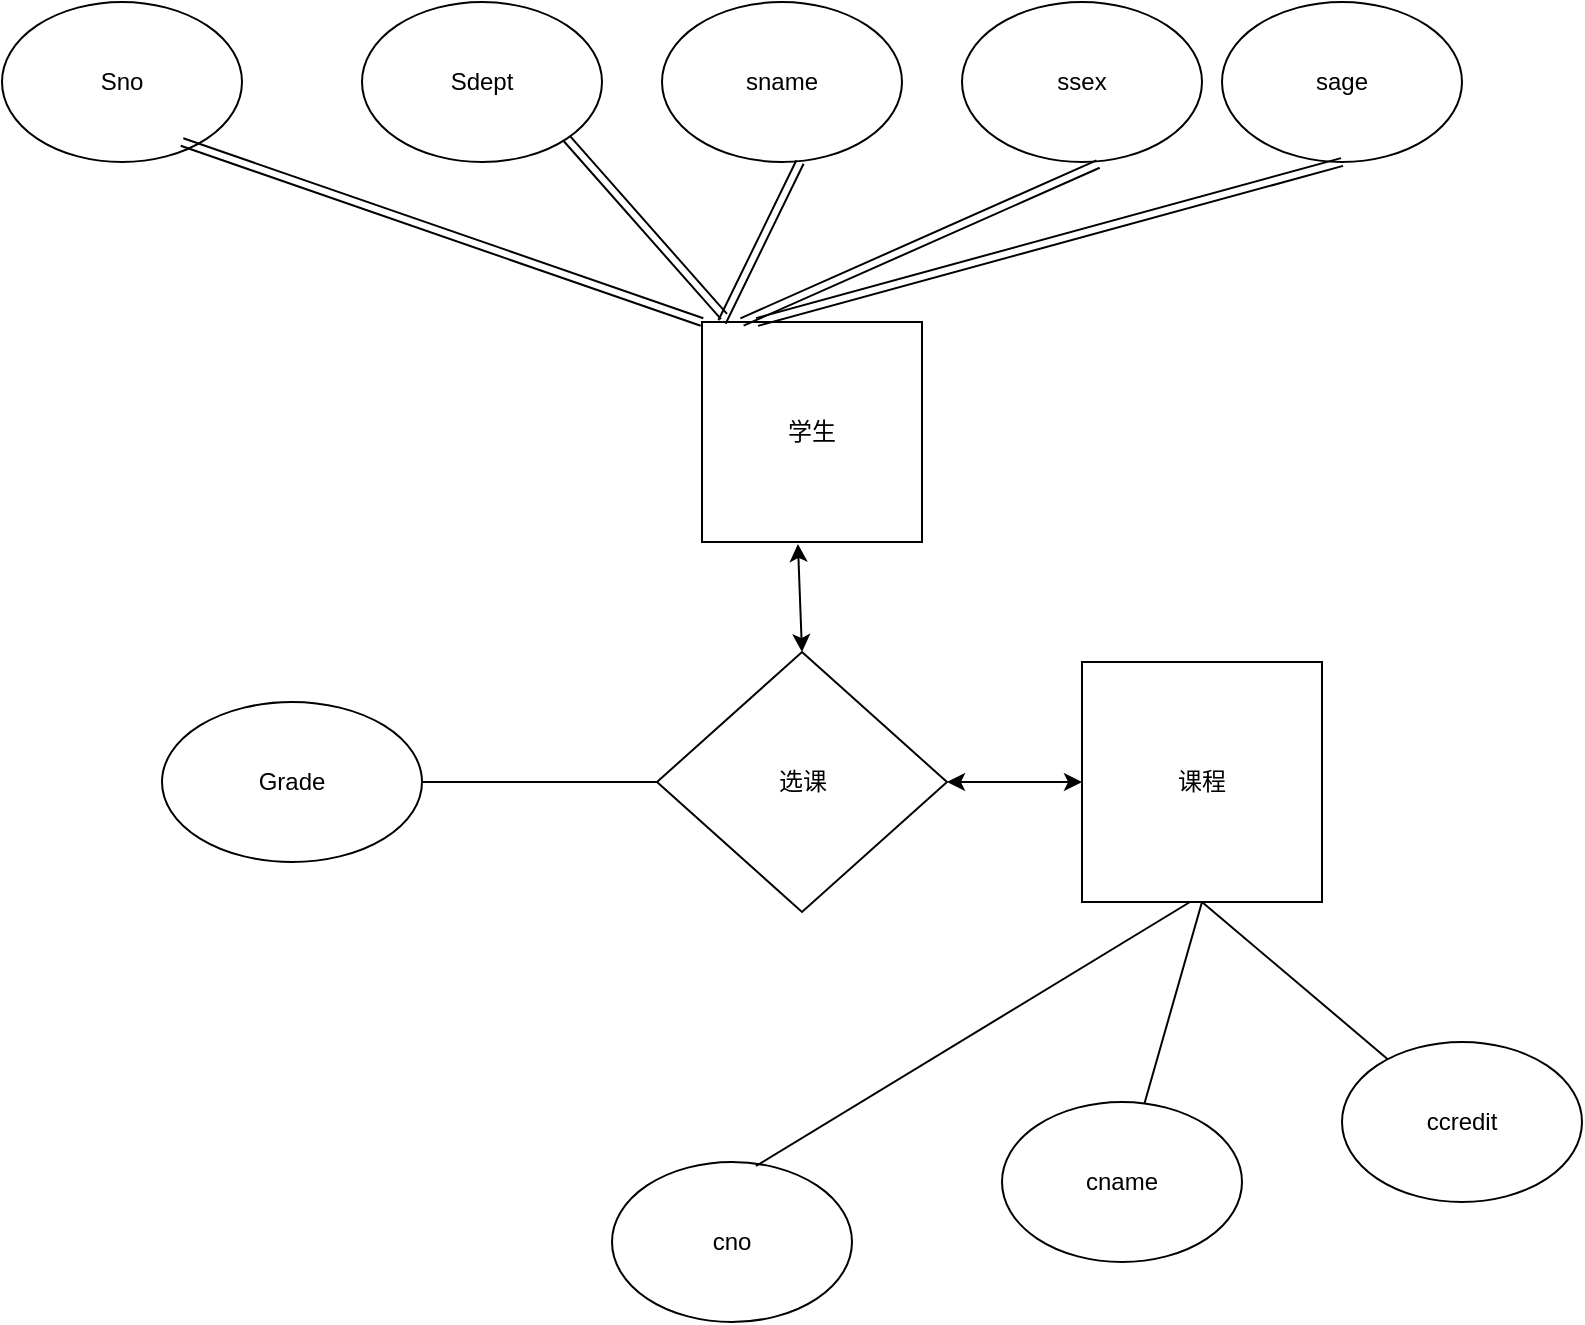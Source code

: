 <mxfile version="15.9.4" type="github">
  <diagram id="xH8kfB0Xk62YLJ0sF7xA" name="Page-1">
    <mxGraphModel dx="1346" dy="765" grid="1" gridSize="10" guides="1" tooltips="1" connect="1" arrows="1" fold="1" page="1" pageScale="1" pageWidth="850" pageHeight="1100" math="0" shadow="0">
      <root>
        <mxCell id="0" />
        <mxCell id="1" parent="0" />
        <mxCell id="dv8xncICuxNhniZZaGz1-1" value="Sno" style="ellipse;whiteSpace=wrap;html=1;" vertex="1" parent="1">
          <mxGeometry x="60" y="110" width="120" height="80" as="geometry" />
        </mxCell>
        <mxCell id="dv8xncICuxNhniZZaGz1-2" value="sname" style="ellipse;whiteSpace=wrap;html=1;" vertex="1" parent="1">
          <mxGeometry x="390" y="110" width="120" height="80" as="geometry" />
        </mxCell>
        <mxCell id="dv8xncICuxNhniZZaGz1-3" value="ssex" style="ellipse;whiteSpace=wrap;html=1;" vertex="1" parent="1">
          <mxGeometry x="540" y="110" width="120" height="80" as="geometry" />
        </mxCell>
        <mxCell id="dv8xncICuxNhniZZaGz1-4" value="sage" style="ellipse;whiteSpace=wrap;html=1;" vertex="1" parent="1">
          <mxGeometry x="670" y="110" width="120" height="80" as="geometry" />
        </mxCell>
        <mxCell id="dv8xncICuxNhniZZaGz1-5" value="Sdept" style="ellipse;whiteSpace=wrap;html=1;" vertex="1" parent="1">
          <mxGeometry x="240" y="110" width="120" height="80" as="geometry" />
        </mxCell>
        <mxCell id="dv8xncICuxNhniZZaGz1-8" value="学生" style="whiteSpace=wrap;html=1;aspect=fixed;" vertex="1" parent="1">
          <mxGeometry x="410" y="270" width="110" height="110" as="geometry" />
        </mxCell>
        <mxCell id="dv8xncICuxNhniZZaGz1-11" value="" style="endArrow=classic;startArrow=classic;html=1;rounded=0;exitX=0.5;exitY=0;exitDx=0;exitDy=0;entryX=0.436;entryY=1.009;entryDx=0;entryDy=0;entryPerimeter=0;" edge="1" parent="1" source="dv8xncICuxNhniZZaGz1-17" target="dv8xncICuxNhniZZaGz1-8">
          <mxGeometry width="50" height="50" relative="1" as="geometry">
            <mxPoint x="340" y="410" as="sourcePoint" />
            <mxPoint x="460" y="390" as="targetPoint" />
          </mxGeometry>
        </mxCell>
        <mxCell id="dv8xncICuxNhniZZaGz1-12" value="" style="shape=link;html=1;rounded=0;entryX=0;entryY=0;entryDx=0;entryDy=0;" edge="1" parent="1" target="dv8xncICuxNhniZZaGz1-8">
          <mxGeometry width="100" relative="1" as="geometry">
            <mxPoint x="150" y="180" as="sourcePoint" />
            <mxPoint x="250" y="180" as="targetPoint" />
          </mxGeometry>
        </mxCell>
        <mxCell id="dv8xncICuxNhniZZaGz1-13" value="" style="shape=link;html=1;rounded=0;exitX=1;exitY=1;exitDx=0;exitDy=0;entryX=0.1;entryY=-0.025;entryDx=0;entryDy=0;entryPerimeter=0;" edge="1" parent="1" source="dv8xncICuxNhniZZaGz1-5" target="dv8xncICuxNhniZZaGz1-8">
          <mxGeometry width="100" relative="1" as="geometry">
            <mxPoint x="530" y="390" as="sourcePoint" />
            <mxPoint x="630" y="390" as="targetPoint" />
          </mxGeometry>
        </mxCell>
        <mxCell id="dv8xncICuxNhniZZaGz1-14" value="" style="shape=link;html=1;rounded=0;entryX=0.575;entryY=1;entryDx=0;entryDy=0;entryPerimeter=0;" edge="1" parent="1" target="dv8xncICuxNhniZZaGz1-2">
          <mxGeometry width="100" relative="1" as="geometry">
            <mxPoint x="420" y="270" as="sourcePoint" />
            <mxPoint x="630" y="390" as="targetPoint" />
          </mxGeometry>
        </mxCell>
        <mxCell id="dv8xncICuxNhniZZaGz1-15" value="" style="shape=link;html=1;rounded=0;entryX=0.567;entryY=1.013;entryDx=0;entryDy=0;entryPerimeter=0;" edge="1" parent="1" target="dv8xncICuxNhniZZaGz1-3">
          <mxGeometry width="100" relative="1" as="geometry">
            <mxPoint x="430" y="270" as="sourcePoint" />
            <mxPoint x="630" y="390" as="targetPoint" />
          </mxGeometry>
        </mxCell>
        <mxCell id="dv8xncICuxNhniZZaGz1-16" value="" style="shape=link;html=1;rounded=0;entryX=0.5;entryY=1;entryDx=0;entryDy=0;exitX=0.25;exitY=0;exitDx=0;exitDy=0;" edge="1" parent="1" source="dv8xncICuxNhniZZaGz1-8" target="dv8xncICuxNhniZZaGz1-4">
          <mxGeometry width="100" relative="1" as="geometry">
            <mxPoint x="530" y="390" as="sourcePoint" />
            <mxPoint x="630" y="390" as="targetPoint" />
          </mxGeometry>
        </mxCell>
        <mxCell id="dv8xncICuxNhniZZaGz1-17" value="选课" style="rhombus;whiteSpace=wrap;html=1;" vertex="1" parent="1">
          <mxGeometry x="387.5" y="435" width="145" height="130" as="geometry" />
        </mxCell>
        <mxCell id="dv8xncICuxNhniZZaGz1-20" value="Grade" style="ellipse;whiteSpace=wrap;html=1;" vertex="1" parent="1">
          <mxGeometry x="140" y="460" width="130" height="80" as="geometry" />
        </mxCell>
        <mxCell id="dv8xncICuxNhniZZaGz1-24" value="" style="endArrow=none;html=1;rounded=0;exitX=0;exitY=0.5;exitDx=0;exitDy=0;entryX=1;entryY=0.5;entryDx=0;entryDy=0;" edge="1" parent="1" source="dv8xncICuxNhniZZaGz1-17" target="dv8xncICuxNhniZZaGz1-20">
          <mxGeometry width="50" height="50" relative="1" as="geometry">
            <mxPoint x="550" y="420" as="sourcePoint" />
            <mxPoint x="600" y="370" as="targetPoint" />
          </mxGeometry>
        </mxCell>
        <mxCell id="dv8xncICuxNhniZZaGz1-26" value="" style="endArrow=classic;startArrow=classic;html=1;rounded=0;exitX=1;exitY=0.5;exitDx=0;exitDy=0;" edge="1" parent="1" source="dv8xncICuxNhniZZaGz1-17" target="dv8xncICuxNhniZZaGz1-27">
          <mxGeometry width="50" height="50" relative="1" as="geometry">
            <mxPoint x="550" y="420" as="sourcePoint" />
            <mxPoint x="600" y="370" as="targetPoint" />
          </mxGeometry>
        </mxCell>
        <mxCell id="dv8xncICuxNhniZZaGz1-27" value="课程" style="whiteSpace=wrap;html=1;aspect=fixed;" vertex="1" parent="1">
          <mxGeometry x="600" y="440" width="120" height="120" as="geometry" />
        </mxCell>
        <mxCell id="dv8xncICuxNhniZZaGz1-28" value="cno" style="ellipse;whiteSpace=wrap;html=1;" vertex="1" parent="1">
          <mxGeometry x="365" y="690" width="120" height="80" as="geometry" />
        </mxCell>
        <mxCell id="dv8xncICuxNhniZZaGz1-29" value="cname" style="ellipse;whiteSpace=wrap;html=1;" vertex="1" parent="1">
          <mxGeometry x="560" y="660" width="120" height="80" as="geometry" />
        </mxCell>
        <mxCell id="dv8xncICuxNhniZZaGz1-30" value="ccredit" style="ellipse;whiteSpace=wrap;html=1;" vertex="1" parent="1">
          <mxGeometry x="730" y="630" width="120" height="80" as="geometry" />
        </mxCell>
        <mxCell id="dv8xncICuxNhniZZaGz1-31" value="" style="endArrow=none;html=1;rounded=0;exitX=0.45;exitY=1;exitDx=0;exitDy=0;exitPerimeter=0;entryX=0.6;entryY=0.025;entryDx=0;entryDy=0;entryPerimeter=0;" edge="1" parent="1" source="dv8xncICuxNhniZZaGz1-27" target="dv8xncICuxNhniZZaGz1-28">
          <mxGeometry width="50" height="50" relative="1" as="geometry">
            <mxPoint x="550" y="420" as="sourcePoint" />
            <mxPoint x="600" y="370" as="targetPoint" />
          </mxGeometry>
        </mxCell>
        <mxCell id="dv8xncICuxNhniZZaGz1-32" value="" style="endArrow=none;html=1;rounded=0;entryX=0.5;entryY=1;entryDx=0;entryDy=0;" edge="1" parent="1" source="dv8xncICuxNhniZZaGz1-29" target="dv8xncICuxNhniZZaGz1-27">
          <mxGeometry width="50" height="50" relative="1" as="geometry">
            <mxPoint x="550" y="420" as="sourcePoint" />
            <mxPoint x="600" y="370" as="targetPoint" />
          </mxGeometry>
        </mxCell>
        <mxCell id="dv8xncICuxNhniZZaGz1-33" value="" style="endArrow=none;html=1;rounded=0;entryX=0.5;entryY=1;entryDx=0;entryDy=0;" edge="1" parent="1" source="dv8xncICuxNhniZZaGz1-30" target="dv8xncICuxNhniZZaGz1-27">
          <mxGeometry width="50" height="50" relative="1" as="geometry">
            <mxPoint x="550" y="420" as="sourcePoint" />
            <mxPoint x="600" y="370" as="targetPoint" />
          </mxGeometry>
        </mxCell>
      </root>
    </mxGraphModel>
  </diagram>
</mxfile>
